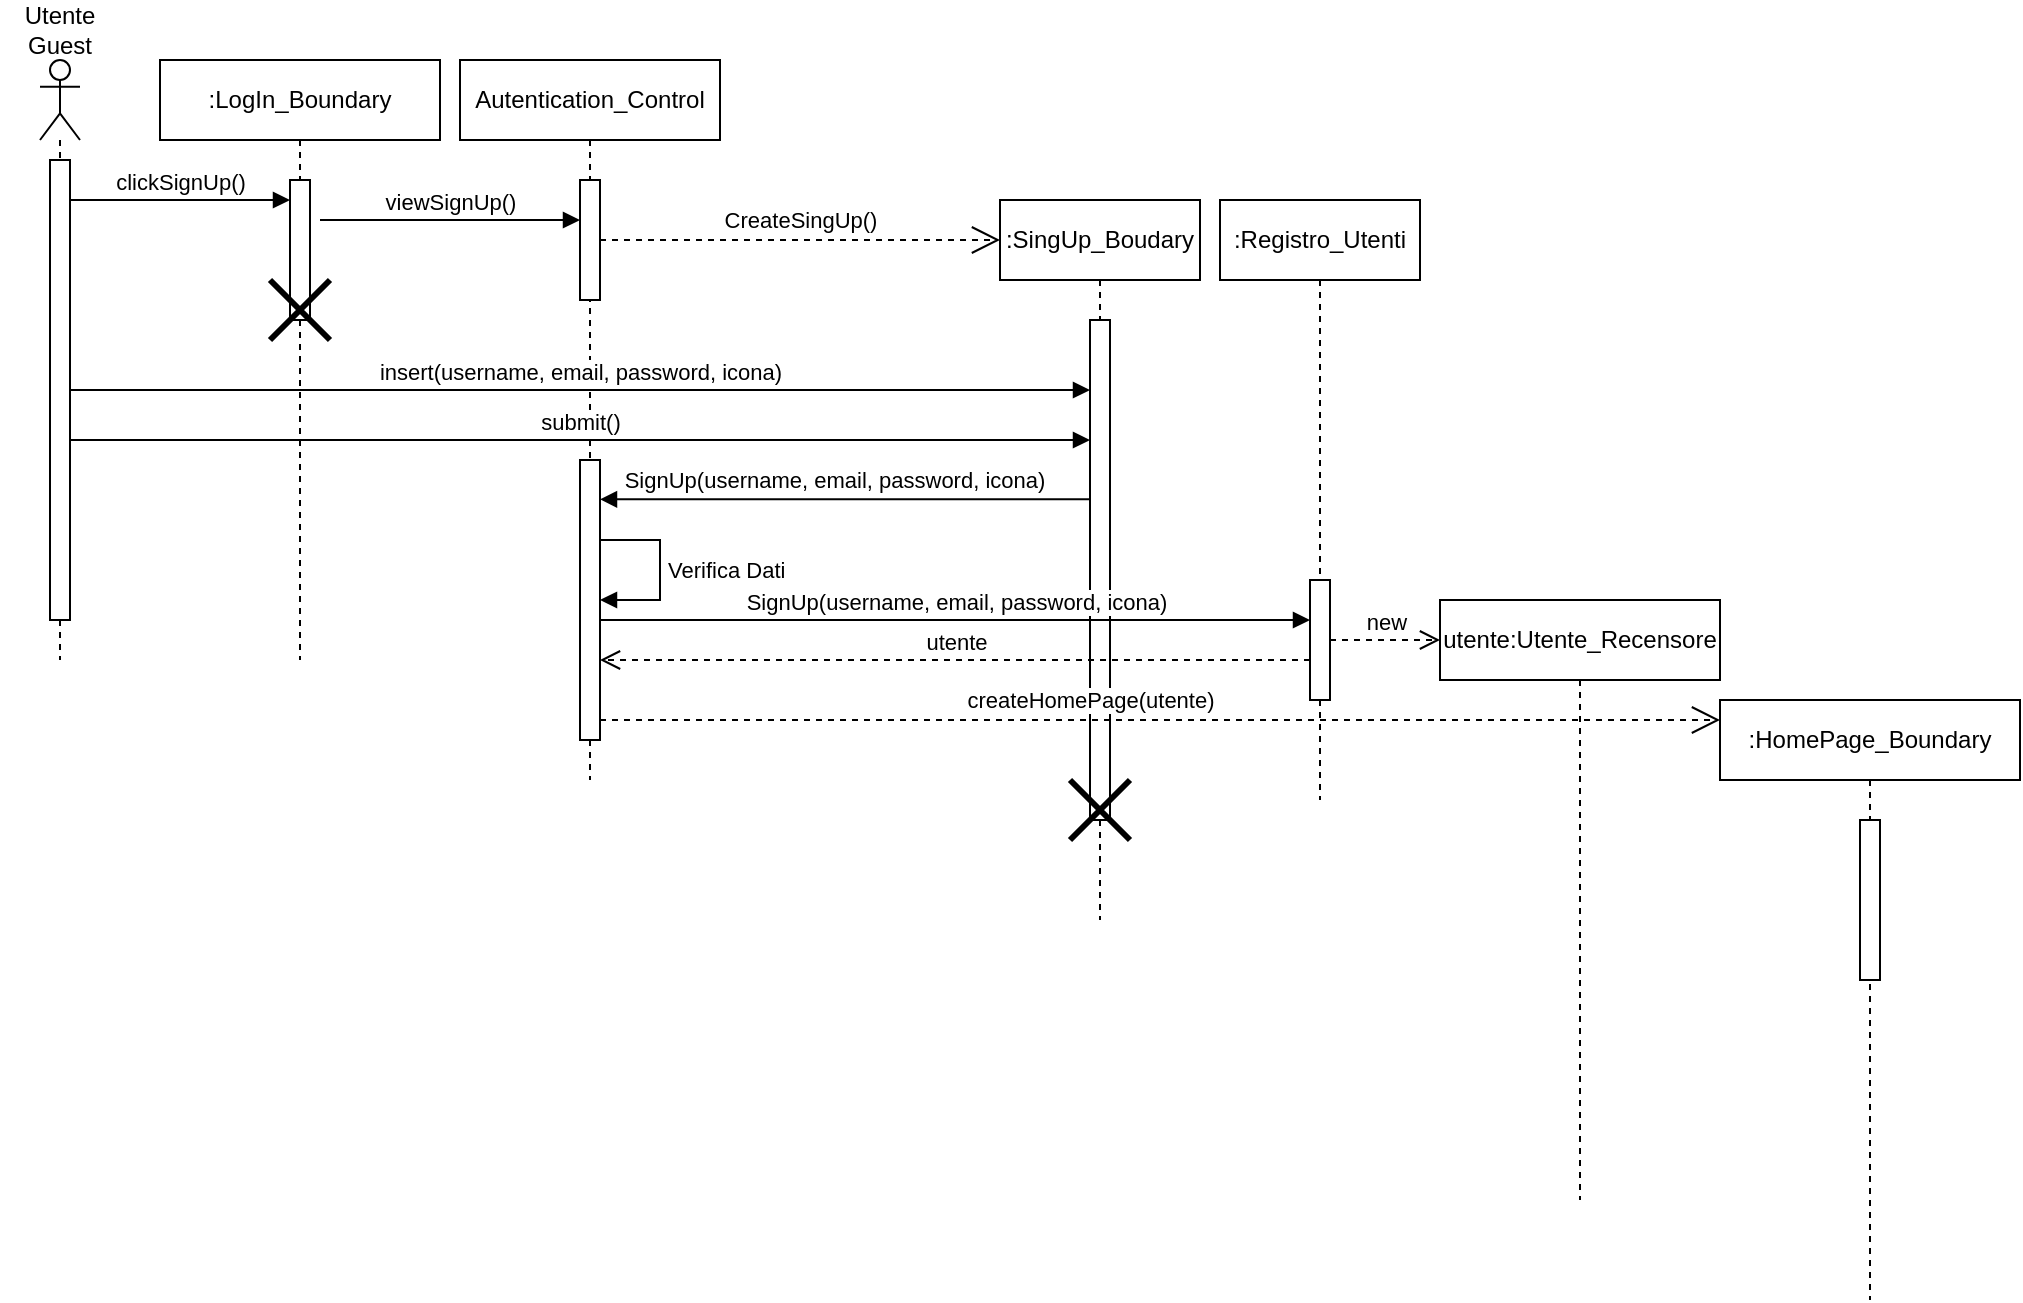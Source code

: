 <mxfile version="25.0.2">
  <diagram name="Page-1" id="2YBvvXClWsGukQMizWep">
    <mxGraphModel dx="1034" dy="511" grid="1" gridSize="10" guides="1" tooltips="1" connect="1" arrows="1" fold="1" page="1" pageScale="1" pageWidth="850" pageHeight="1100" math="0" shadow="0">
      <root>
        <mxCell id="0" />
        <mxCell id="1" parent="0" />
        <mxCell id="10zAAHeCgwnA3tIotYlX-1" value=":LogIn_Boundary" style="shape=umlLifeline;perimeter=lifelinePerimeter;whiteSpace=wrap;html=1;container=1;dropTarget=0;collapsible=0;recursiveResize=0;outlineConnect=0;portConstraint=eastwest;newEdgeStyle={&quot;curved&quot;:0,&quot;rounded&quot;:0};" parent="1" vertex="1">
          <mxGeometry x="100" y="40" width="140" height="300" as="geometry" />
        </mxCell>
        <mxCell id="10zAAHeCgwnA3tIotYlX-12" value="" style="html=1;points=[[0,0,0,0,5],[0,1,0,0,-5],[1,0,0,0,5],[1,1,0,0,-5]];perimeter=orthogonalPerimeter;outlineConnect=0;targetShapes=umlLifeline;portConstraint=eastwest;newEdgeStyle={&quot;curved&quot;:0,&quot;rounded&quot;:0};" parent="10zAAHeCgwnA3tIotYlX-1" vertex="1">
          <mxGeometry x="65" y="60" width="10" height="70" as="geometry" />
        </mxCell>
        <mxCell id="10zAAHeCgwnA3tIotYlX-17" value="" style="shape=umlDestroy;whiteSpace=wrap;html=1;strokeWidth=3;targetShapes=umlLifeline;" parent="10zAAHeCgwnA3tIotYlX-1" vertex="1">
          <mxGeometry x="55" y="110" width="30" height="30" as="geometry" />
        </mxCell>
        <mxCell id="10zAAHeCgwnA3tIotYlX-4" value="" style="shape=umlLifeline;perimeter=lifelinePerimeter;whiteSpace=wrap;html=1;container=1;dropTarget=0;collapsible=0;recursiveResize=0;outlineConnect=0;portConstraint=eastwest;newEdgeStyle={&quot;curved&quot;:0,&quot;rounded&quot;:0};participant=umlActor;" parent="1" vertex="1">
          <mxGeometry x="40" y="40" width="20" height="300" as="geometry" />
        </mxCell>
        <mxCell id="10zAAHeCgwnA3tIotYlX-8" value="" style="html=1;points=[[0,0,0,0,5],[0,1,0,0,-5],[1,0,0,0,5],[1,1,0,0,-5]];perimeter=orthogonalPerimeter;outlineConnect=0;targetShapes=umlLifeline;portConstraint=eastwest;newEdgeStyle={&quot;curved&quot;:0,&quot;rounded&quot;:0};" parent="10zAAHeCgwnA3tIotYlX-4" vertex="1">
          <mxGeometry x="5" y="50" width="10" height="230" as="geometry" />
        </mxCell>
        <mxCell id="10zAAHeCgwnA3tIotYlX-5" value="Utente Guest" style="text;html=1;align=center;verticalAlign=middle;whiteSpace=wrap;rounded=0;" parent="1" vertex="1">
          <mxGeometry x="20" y="10" width="60" height="30" as="geometry" />
        </mxCell>
        <mxCell id="10zAAHeCgwnA3tIotYlX-7" value="Autentication_Control" style="shape=umlLifeline;perimeter=lifelinePerimeter;whiteSpace=wrap;html=1;container=1;dropTarget=0;collapsible=0;recursiveResize=0;outlineConnect=0;portConstraint=eastwest;newEdgeStyle={&quot;curved&quot;:0,&quot;rounded&quot;:0};" parent="1" vertex="1">
          <mxGeometry x="250" y="40" width="130" height="360" as="geometry" />
        </mxCell>
        <mxCell id="10zAAHeCgwnA3tIotYlX-13" value="" style="html=1;points=[[0,0,0,0,5],[0,1,0,0,-5],[1,0,0,0,5],[1,1,0,0,-5]];perimeter=orthogonalPerimeter;outlineConnect=0;targetShapes=umlLifeline;portConstraint=eastwest;newEdgeStyle={&quot;curved&quot;:0,&quot;rounded&quot;:0};" parent="10zAAHeCgwnA3tIotYlX-7" vertex="1">
          <mxGeometry x="60" y="60" width="10" height="60" as="geometry" />
        </mxCell>
        <mxCell id="10zAAHeCgwnA3tIotYlX-21" value="" style="html=1;points=[[0,0,0,0,5],[0,1,0,0,-5],[1,0,0,0,5],[1,1,0,0,-5]];perimeter=orthogonalPerimeter;outlineConnect=0;targetShapes=umlLifeline;portConstraint=eastwest;newEdgeStyle={&quot;curved&quot;:0,&quot;rounded&quot;:0};" parent="10zAAHeCgwnA3tIotYlX-7" vertex="1">
          <mxGeometry x="60" y="200" width="10" height="140" as="geometry" />
        </mxCell>
        <mxCell id="10zAAHeCgwnA3tIotYlX-10" value="viewSignUp()" style="html=1;verticalAlign=bottom;endArrow=block;curved=0;rounded=0;" parent="1" target="10zAAHeCgwnA3tIotYlX-13" edge="1">
          <mxGeometry width="80" relative="1" as="geometry">
            <mxPoint x="180" y="120" as="sourcePoint" />
            <mxPoint x="325" y="120" as="targetPoint" />
          </mxGeometry>
        </mxCell>
        <mxCell id="10zAAHeCgwnA3tIotYlX-11" value="clickSignUp()" style="html=1;verticalAlign=bottom;endArrow=block;curved=0;rounded=0;" parent="1" edge="1">
          <mxGeometry width="80" relative="1" as="geometry">
            <mxPoint x="55" y="110" as="sourcePoint" />
            <mxPoint x="165" y="110" as="targetPoint" />
          </mxGeometry>
        </mxCell>
        <mxCell id="10zAAHeCgwnA3tIotYlX-14" value=":SingUp_Boudary" style="shape=umlLifeline;perimeter=lifelinePerimeter;whiteSpace=wrap;html=1;container=1;dropTarget=0;collapsible=0;recursiveResize=0;outlineConnect=0;portConstraint=eastwest;newEdgeStyle={&quot;curved&quot;:0,&quot;rounded&quot;:0};" parent="1" vertex="1">
          <mxGeometry x="520" y="110" width="100" height="360" as="geometry" />
        </mxCell>
        <mxCell id="10zAAHeCgwnA3tIotYlX-15" value="" style="html=1;points=[[0,0,0,0,5],[0,1,0,0,-5],[1,0,0,0,5],[1,1,0,0,-5]];perimeter=orthogonalPerimeter;outlineConnect=0;targetShapes=umlLifeline;portConstraint=eastwest;newEdgeStyle={&quot;curved&quot;:0,&quot;rounded&quot;:0};" parent="10zAAHeCgwnA3tIotYlX-14" vertex="1">
          <mxGeometry x="45" y="60" width="10" height="250" as="geometry" />
        </mxCell>
        <mxCell id="10zAAHeCgwnA3tIotYlX-40" value="" style="shape=umlDestroy;whiteSpace=wrap;html=1;strokeWidth=3;targetShapes=umlLifeline;" parent="10zAAHeCgwnA3tIotYlX-14" vertex="1">
          <mxGeometry x="35" y="290" width="30" height="30" as="geometry" />
        </mxCell>
        <mxCell id="10zAAHeCgwnA3tIotYlX-18" value="insert(username, email, password, icona)" style="html=1;verticalAlign=bottom;endArrow=block;curved=0;rounded=0;" parent="1" source="10zAAHeCgwnA3tIotYlX-8" target="10zAAHeCgwnA3tIotYlX-15" edge="1">
          <mxGeometry width="80" relative="1" as="geometry">
            <mxPoint x="275" y="250" as="sourcePoint" />
            <mxPoint x="355" y="250" as="targetPoint" />
          </mxGeometry>
        </mxCell>
        <mxCell id="10zAAHeCgwnA3tIotYlX-20" value="submit()" style="html=1;verticalAlign=bottom;endArrow=block;curved=0;rounded=0;" parent="1" target="10zAAHeCgwnA3tIotYlX-15" edge="1">
          <mxGeometry width="80" relative="1" as="geometry">
            <mxPoint x="55" y="230" as="sourcePoint" />
            <mxPoint x="475" y="230" as="targetPoint" />
          </mxGeometry>
        </mxCell>
        <mxCell id="10zAAHeCgwnA3tIotYlX-22" value="" style="html=1;verticalAlign=bottom;endArrow=block;curved=0;rounded=0;" parent="1" source="10zAAHeCgwnA3tIotYlX-15" edge="1">
          <mxGeometry width="80" relative="1" as="geometry">
            <mxPoint x="480" y="259.64" as="sourcePoint" />
            <mxPoint x="320" y="259.64" as="targetPoint" />
          </mxGeometry>
        </mxCell>
        <mxCell id="10zAAHeCgwnA3tIotYlX-24" value="SignUp(username, email, password, icona)" style="edgeLabel;html=1;align=center;verticalAlign=middle;resizable=0;points=[];" parent="10zAAHeCgwnA3tIotYlX-22" vertex="1" connectable="0">
          <mxGeometry x="-0.108" y="-1" relative="1" as="geometry">
            <mxPoint x="-19" y="-9" as="offset" />
          </mxGeometry>
        </mxCell>
        <mxCell id="10zAAHeCgwnA3tIotYlX-25" value=":Registro_Utenti" style="shape=umlLifeline;perimeter=lifelinePerimeter;whiteSpace=wrap;html=1;container=1;dropTarget=0;collapsible=0;recursiveResize=0;outlineConnect=0;portConstraint=eastwest;newEdgeStyle={&quot;curved&quot;:0,&quot;rounded&quot;:0};" parent="1" vertex="1">
          <mxGeometry x="630" y="110" width="100" height="300" as="geometry" />
        </mxCell>
        <mxCell id="10zAAHeCgwnA3tIotYlX-26" value="" style="html=1;points=[[0,0,0,0,5],[0,1,0,0,-5],[1,0,0,0,5],[1,1,0,0,-5]];perimeter=orthogonalPerimeter;outlineConnect=0;targetShapes=umlLifeline;portConstraint=eastwest;newEdgeStyle={&quot;curved&quot;:0,&quot;rounded&quot;:0};" parent="10zAAHeCgwnA3tIotYlX-25" vertex="1">
          <mxGeometry x="45" y="190" width="10" height="60" as="geometry" />
        </mxCell>
        <mxCell id="10zAAHeCgwnA3tIotYlX-27" value="SignUp(username, email, password, icona)" style="html=1;verticalAlign=bottom;endArrow=block;curved=0;rounded=0;" parent="1" edge="1">
          <mxGeometry width="80" relative="1" as="geometry">
            <mxPoint x="320" y="320" as="sourcePoint" />
            <mxPoint x="675" y="320" as="targetPoint" />
            <Array as="points">
              <mxPoint x="620" y="320" />
            </Array>
          </mxGeometry>
        </mxCell>
        <mxCell id="10zAAHeCgwnA3tIotYlX-29" value=":HomePage_Boundary" style="shape=umlLifeline;perimeter=lifelinePerimeter;whiteSpace=wrap;html=1;container=1;dropTarget=0;collapsible=0;recursiveResize=0;outlineConnect=0;portConstraint=eastwest;newEdgeStyle={&quot;curved&quot;:0,&quot;rounded&quot;:0};" parent="1" vertex="1">
          <mxGeometry x="880" y="360" width="150" height="300" as="geometry" />
        </mxCell>
        <mxCell id="10zAAHeCgwnA3tIotYlX-39" value="" style="html=1;points=[[0,0,0,0,5],[0,1,0,0,-5],[1,0,0,0,5],[1,1,0,0,-5]];perimeter=orthogonalPerimeter;outlineConnect=0;targetShapes=umlLifeline;portConstraint=eastwest;newEdgeStyle={&quot;curved&quot;:0,&quot;rounded&quot;:0};" parent="10zAAHeCgwnA3tIotYlX-29" vertex="1">
          <mxGeometry x="70" y="60" width="10" height="80" as="geometry" />
        </mxCell>
        <mxCell id="10zAAHeCgwnA3tIotYlX-31" value="utente" style="html=1;verticalAlign=bottom;endArrow=open;dashed=1;endSize=8;curved=0;rounded=0;" parent="1" edge="1">
          <mxGeometry relative="1" as="geometry">
            <mxPoint x="675" y="340" as="sourcePoint" />
            <mxPoint x="320" y="340" as="targetPoint" />
          </mxGeometry>
        </mxCell>
        <mxCell id="Ffk2nnBDRxyLXLNgnvK0-1" value="utente:Utente_Recensore" style="shape=umlLifeline;perimeter=lifelinePerimeter;whiteSpace=wrap;html=1;container=1;dropTarget=0;collapsible=0;recursiveResize=0;outlineConnect=0;portConstraint=eastwest;newEdgeStyle={&quot;curved&quot;:0,&quot;rounded&quot;:0};" parent="1" vertex="1">
          <mxGeometry x="740" y="310" width="140" height="300" as="geometry" />
        </mxCell>
        <mxCell id="Ffk2nnBDRxyLXLNgnvK0-2" value="new" style="html=1;verticalAlign=bottom;endArrow=open;dashed=1;endSize=8;curved=0;rounded=0;" parent="1" edge="1">
          <mxGeometry relative="1" as="geometry">
            <mxPoint x="685" y="330" as="sourcePoint" />
            <mxPoint x="740" y="330" as="targetPoint" />
          </mxGeometry>
        </mxCell>
        <mxCell id="Ffk2nnBDRxyLXLNgnvK0-4" value="createHomePage(utente)" style="endArrow=open;endSize=12;dashed=1;html=1;rounded=0;" parent="1" edge="1">
          <mxGeometry x="-0.125" y="10" width="160" relative="1" as="geometry">
            <mxPoint x="320" y="370" as="sourcePoint" />
            <mxPoint x="880" y="370" as="targetPoint" />
            <mxPoint as="offset" />
          </mxGeometry>
        </mxCell>
        <mxCell id="Ffk2nnBDRxyLXLNgnvK0-6" value="CreateSingUp()" style="endArrow=open;endSize=12;dashed=1;html=1;rounded=0;" parent="1" edge="1">
          <mxGeometry y="10" width="160" relative="1" as="geometry">
            <mxPoint x="320" y="130" as="sourcePoint" />
            <mxPoint x="520" y="130" as="targetPoint" />
            <mxPoint as="offset" />
          </mxGeometry>
        </mxCell>
        <mxCell id="_ByZHPxXr-Ih_yTNb9HZ-6" value="Verifica Dati" style="html=1;align=left;spacingLeft=2;endArrow=block;rounded=0;edgeStyle=orthogonalEdgeStyle;curved=0;rounded=0;" parent="1" target="10zAAHeCgwnA3tIotYlX-21" edge="1">
          <mxGeometry relative="1" as="geometry">
            <mxPoint x="320" y="280" as="sourcePoint" />
            <Array as="points">
              <mxPoint x="350" y="280" />
              <mxPoint x="350" y="310" />
            </Array>
            <mxPoint x="325" y="310" as="targetPoint" />
          </mxGeometry>
        </mxCell>
      </root>
    </mxGraphModel>
  </diagram>
</mxfile>
